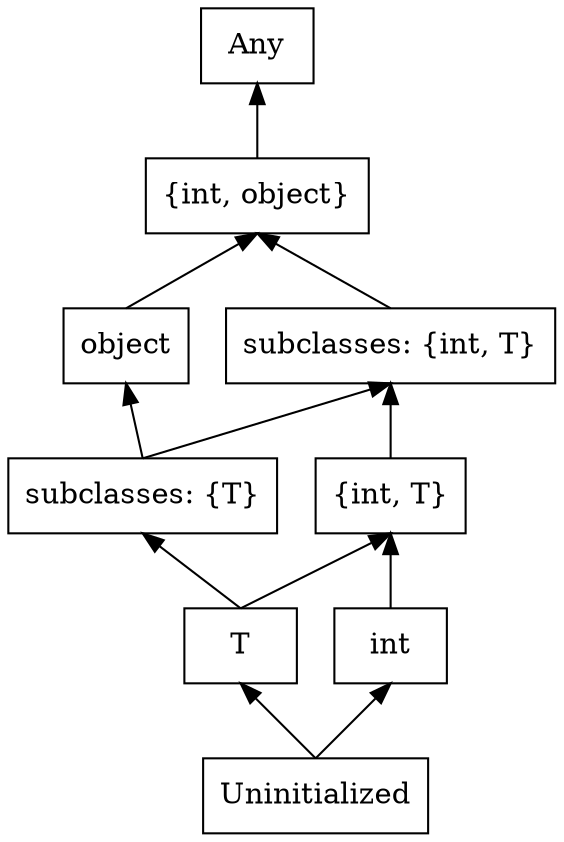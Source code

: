 digraph flow {
    node[shape=box]
    graph[rankdir="BT",splines=line];
    edge[headport=s, tailport=n];
    
	uninit [label="Uninitialized"]
    Tsubtypes [label="subclasses: {T}"]
    intT [label="{int, T}"]
    intTsub [label="subclasses: {int, T}"]
    intobj [label="{int, object}"]
	any [label="Any"]

    uninit -> T -> Tsubtypes -> object -> intobj -> any;
    T -> intT;
    Tsubtypes -> intTsub;
    uninit -> int -> intT -> intTsub -> intobj;  
}

